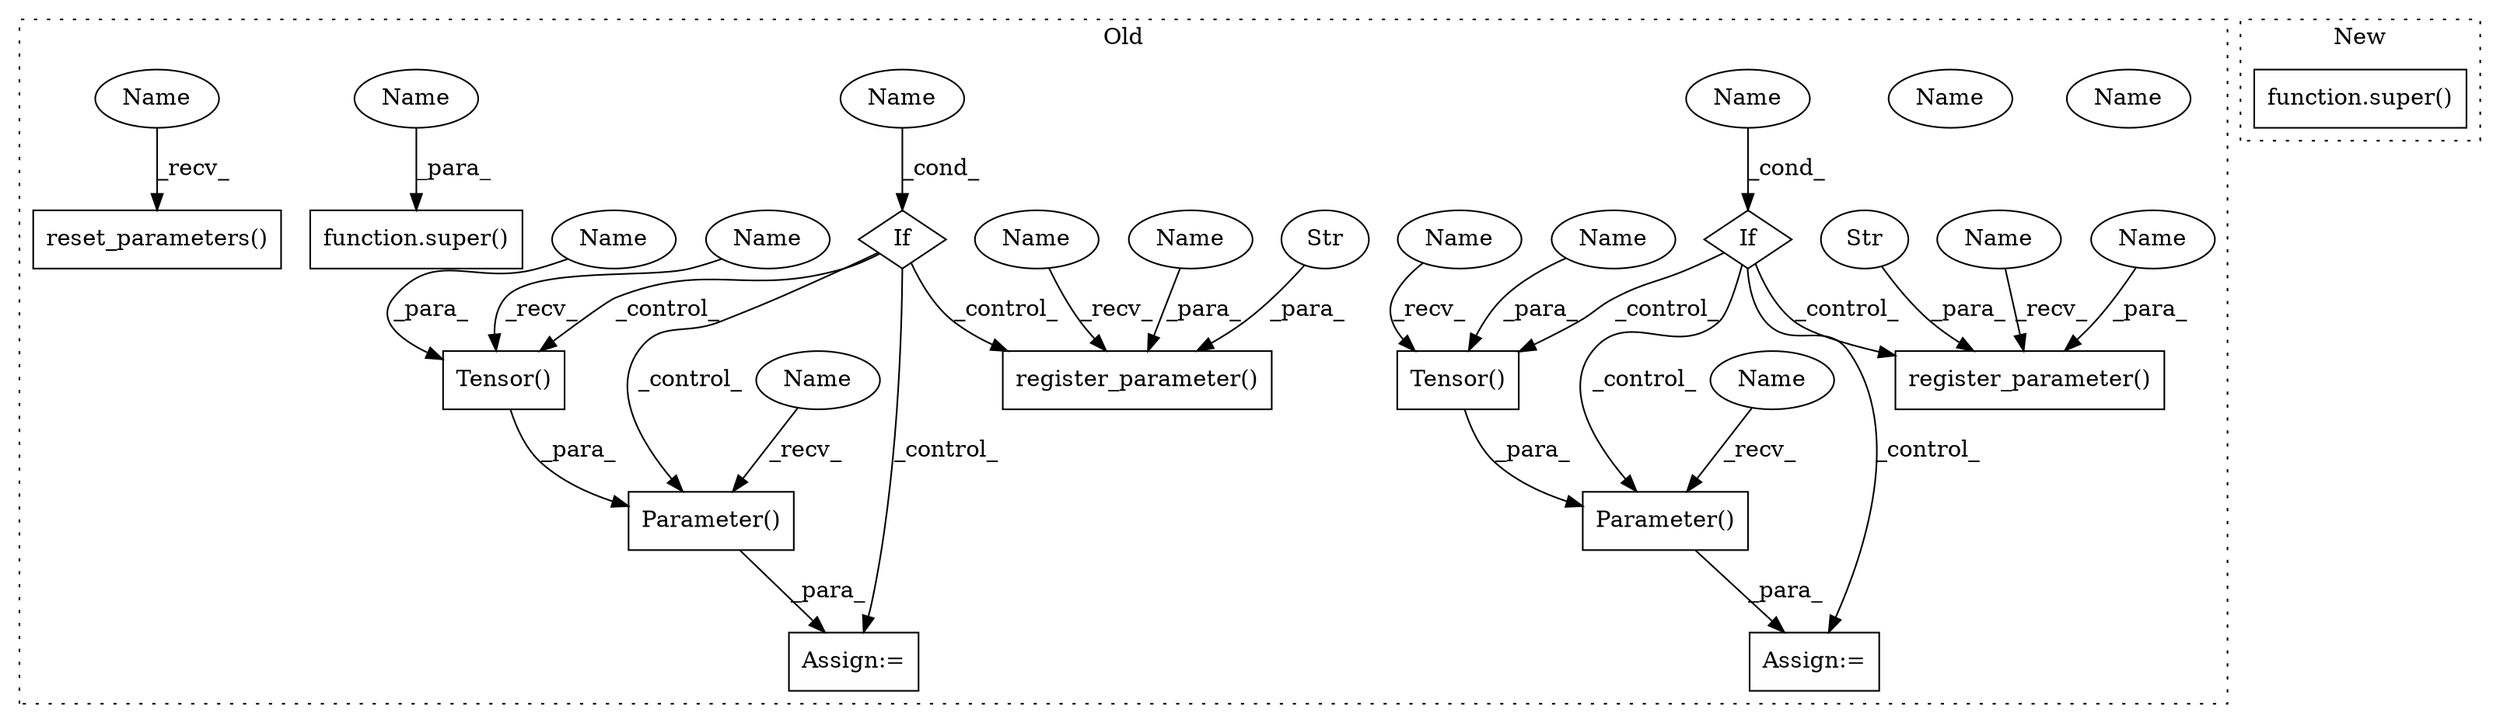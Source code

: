 digraph G {
subgraph cluster0 {
1 [label="Tensor()" a="75" s="6563,6592" l="10,1" shape="box"];
3 [label="register_parameter()" a="75" s="6623,6661" l="24,1" shape="box"];
4 [label="If" a="96" s="6512,6521" l="3,15" shape="diamond"];
5 [label="Parameter()" a="75" s="6550,6593" l="13,1" shape="box"];
6 [label="function.super()" a="75" s="6090,6112" l="6,1" shape="box"];
7 [label="register_parameter()" a="75" s="6771,6807" l="24,1" shape="box"];
8 [label="If" a="96" s="6674,6681" l="3,15" shape="diamond"];
9 [label="Parameter()" a="75" s="6708,6741" l="13,1" shape="box"];
10 [label="Tensor()" a="75" s="6721,6740" l="10,1" shape="box"];
11 [label="Str" a="66" s="6795" l="6" shape="ellipse"];
12 [label="Str" a="66" s="6647" l="8" shape="ellipse"];
13 [label="Name" a="87" s="6515" l="6" shape="ellipse"];
14 [label="Name" a="87" s="6677" l="4" shape="ellipse"];
15 [label="reset_parameters()" a="75" s="6820" l="23" shape="box"];
16 [label="Assign:=" a="68" s="6547" l="3" shape="box"];
17 [label="Assign:=" a="68" s="6705" l="3" shape="box"];
18 [label="Name" a="87" s="6515" l="6" shape="ellipse"];
19 [label="Name" a="87" s="6677" l="4" shape="ellipse"];
20 [label="Name" a="87" s="6803" l="4" shape="ellipse"];
21 [label="Name" a="87" s="6657" l="4" shape="ellipse"];
22 [label="Name" a="87" s="6583" l="9" shape="ellipse"];
23 [label="Name" a="87" s="6731" l="9" shape="ellipse"];
24 [label="Name" a="87" s="6708" l="2" shape="ellipse"];
25 [label="Name" a="87" s="6550" l="2" shape="ellipse"];
26 [label="Name" a="87" s="6721" l="2" shape="ellipse"];
27 [label="Name" a="87" s="6563" l="2" shape="ellipse"];
28 [label="Name" a="87" s="6771" l="4" shape="ellipse"];
29 [label="Name" a="87" s="6623" l="4" shape="ellipse"];
30 [label="Name" a="87" s="6108" l="4" shape="ellipse"];
31 [label="Name" a="87" s="6820" l="4" shape="ellipse"];
label = "Old";
style="dotted";
}
subgraph cluster1 {
2 [label="function.super()" a="75" s="3188" l="7" shape="box"];
label = "New";
style="dotted";
}
1 -> 5 [label="_para_"];
4 -> 16 [label="_control_"];
4 -> 5 [label="_control_"];
4 -> 3 [label="_control_"];
4 -> 1 [label="_control_"];
5 -> 16 [label="_para_"];
8 -> 10 [label="_control_"];
8 -> 7 [label="_control_"];
8 -> 9 [label="_control_"];
8 -> 17 [label="_control_"];
9 -> 17 [label="_para_"];
10 -> 9 [label="_para_"];
11 -> 7 [label="_para_"];
12 -> 3 [label="_para_"];
18 -> 4 [label="_cond_"];
19 -> 8 [label="_cond_"];
20 -> 7 [label="_para_"];
21 -> 3 [label="_para_"];
22 -> 1 [label="_para_"];
23 -> 10 [label="_para_"];
24 -> 9 [label="_recv_"];
25 -> 5 [label="_recv_"];
26 -> 10 [label="_recv_"];
27 -> 1 [label="_recv_"];
28 -> 7 [label="_recv_"];
29 -> 3 [label="_recv_"];
30 -> 6 [label="_para_"];
31 -> 15 [label="_recv_"];
}
